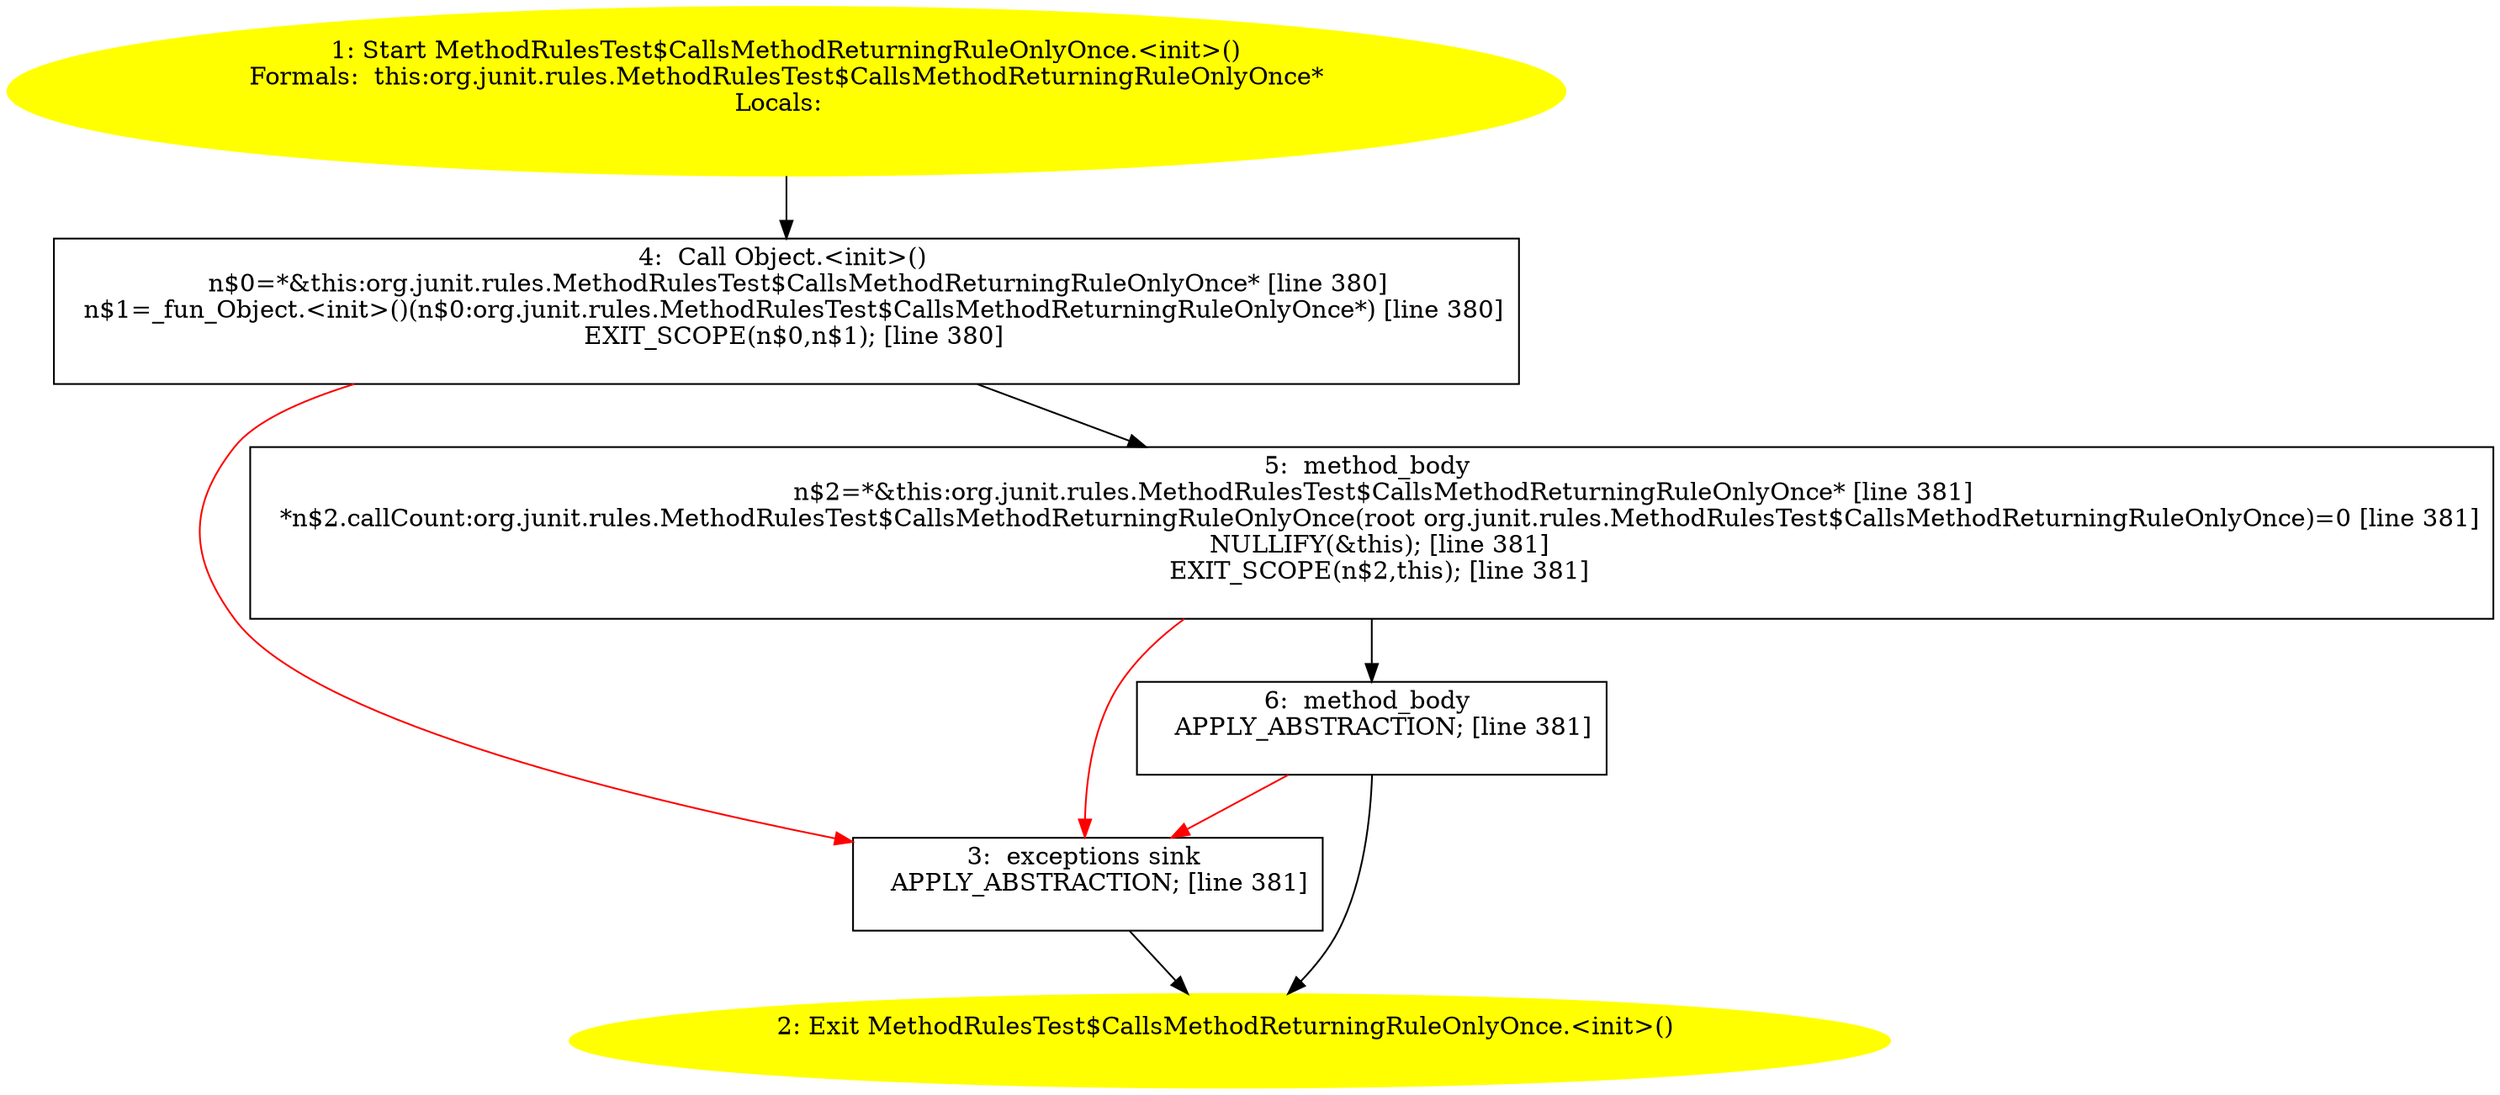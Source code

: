 /* @generated */
digraph cfg {
"org.junit.rules.MethodRulesTest$CallsMethodReturningRuleOnlyOnce.<init>().c46d663c2d0b7a9f197b5ab77aea1e4a_1" [label="1: Start MethodRulesTest$CallsMethodReturningRuleOnlyOnce.<init>()\nFormals:  this:org.junit.rules.MethodRulesTest$CallsMethodReturningRuleOnlyOnce*\nLocals:  \n  " color=yellow style=filled]
	

	 "org.junit.rules.MethodRulesTest$CallsMethodReturningRuleOnlyOnce.<init>().c46d663c2d0b7a9f197b5ab77aea1e4a_1" -> "org.junit.rules.MethodRulesTest$CallsMethodReturningRuleOnlyOnce.<init>().c46d663c2d0b7a9f197b5ab77aea1e4a_4" ;
"org.junit.rules.MethodRulesTest$CallsMethodReturningRuleOnlyOnce.<init>().c46d663c2d0b7a9f197b5ab77aea1e4a_2" [label="2: Exit MethodRulesTest$CallsMethodReturningRuleOnlyOnce.<init>() \n  " color=yellow style=filled]
	

"org.junit.rules.MethodRulesTest$CallsMethodReturningRuleOnlyOnce.<init>().c46d663c2d0b7a9f197b5ab77aea1e4a_3" [label="3:  exceptions sink \n   APPLY_ABSTRACTION; [line 381]\n " shape="box"]
	

	 "org.junit.rules.MethodRulesTest$CallsMethodReturningRuleOnlyOnce.<init>().c46d663c2d0b7a9f197b5ab77aea1e4a_3" -> "org.junit.rules.MethodRulesTest$CallsMethodReturningRuleOnlyOnce.<init>().c46d663c2d0b7a9f197b5ab77aea1e4a_2" ;
"org.junit.rules.MethodRulesTest$CallsMethodReturningRuleOnlyOnce.<init>().c46d663c2d0b7a9f197b5ab77aea1e4a_4" [label="4:  Call Object.<init>() \n   n$0=*&this:org.junit.rules.MethodRulesTest$CallsMethodReturningRuleOnlyOnce* [line 380]\n  n$1=_fun_Object.<init>()(n$0:org.junit.rules.MethodRulesTest$CallsMethodReturningRuleOnlyOnce*) [line 380]\n  EXIT_SCOPE(n$0,n$1); [line 380]\n " shape="box"]
	

	 "org.junit.rules.MethodRulesTest$CallsMethodReturningRuleOnlyOnce.<init>().c46d663c2d0b7a9f197b5ab77aea1e4a_4" -> "org.junit.rules.MethodRulesTest$CallsMethodReturningRuleOnlyOnce.<init>().c46d663c2d0b7a9f197b5ab77aea1e4a_5" ;
	 "org.junit.rules.MethodRulesTest$CallsMethodReturningRuleOnlyOnce.<init>().c46d663c2d0b7a9f197b5ab77aea1e4a_4" -> "org.junit.rules.MethodRulesTest$CallsMethodReturningRuleOnlyOnce.<init>().c46d663c2d0b7a9f197b5ab77aea1e4a_3" [color="red" ];
"org.junit.rules.MethodRulesTest$CallsMethodReturningRuleOnlyOnce.<init>().c46d663c2d0b7a9f197b5ab77aea1e4a_5" [label="5:  method_body \n   n$2=*&this:org.junit.rules.MethodRulesTest$CallsMethodReturningRuleOnlyOnce* [line 381]\n  *n$2.callCount:org.junit.rules.MethodRulesTest$CallsMethodReturningRuleOnlyOnce(root org.junit.rules.MethodRulesTest$CallsMethodReturningRuleOnlyOnce)=0 [line 381]\n  NULLIFY(&this); [line 381]\n  EXIT_SCOPE(n$2,this); [line 381]\n " shape="box"]
	

	 "org.junit.rules.MethodRulesTest$CallsMethodReturningRuleOnlyOnce.<init>().c46d663c2d0b7a9f197b5ab77aea1e4a_5" -> "org.junit.rules.MethodRulesTest$CallsMethodReturningRuleOnlyOnce.<init>().c46d663c2d0b7a9f197b5ab77aea1e4a_6" ;
	 "org.junit.rules.MethodRulesTest$CallsMethodReturningRuleOnlyOnce.<init>().c46d663c2d0b7a9f197b5ab77aea1e4a_5" -> "org.junit.rules.MethodRulesTest$CallsMethodReturningRuleOnlyOnce.<init>().c46d663c2d0b7a9f197b5ab77aea1e4a_3" [color="red" ];
"org.junit.rules.MethodRulesTest$CallsMethodReturningRuleOnlyOnce.<init>().c46d663c2d0b7a9f197b5ab77aea1e4a_6" [label="6:  method_body \n   APPLY_ABSTRACTION; [line 381]\n " shape="box"]
	

	 "org.junit.rules.MethodRulesTest$CallsMethodReturningRuleOnlyOnce.<init>().c46d663c2d0b7a9f197b5ab77aea1e4a_6" -> "org.junit.rules.MethodRulesTest$CallsMethodReturningRuleOnlyOnce.<init>().c46d663c2d0b7a9f197b5ab77aea1e4a_2" ;
	 "org.junit.rules.MethodRulesTest$CallsMethodReturningRuleOnlyOnce.<init>().c46d663c2d0b7a9f197b5ab77aea1e4a_6" -> "org.junit.rules.MethodRulesTest$CallsMethodReturningRuleOnlyOnce.<init>().c46d663c2d0b7a9f197b5ab77aea1e4a_3" [color="red" ];
}
